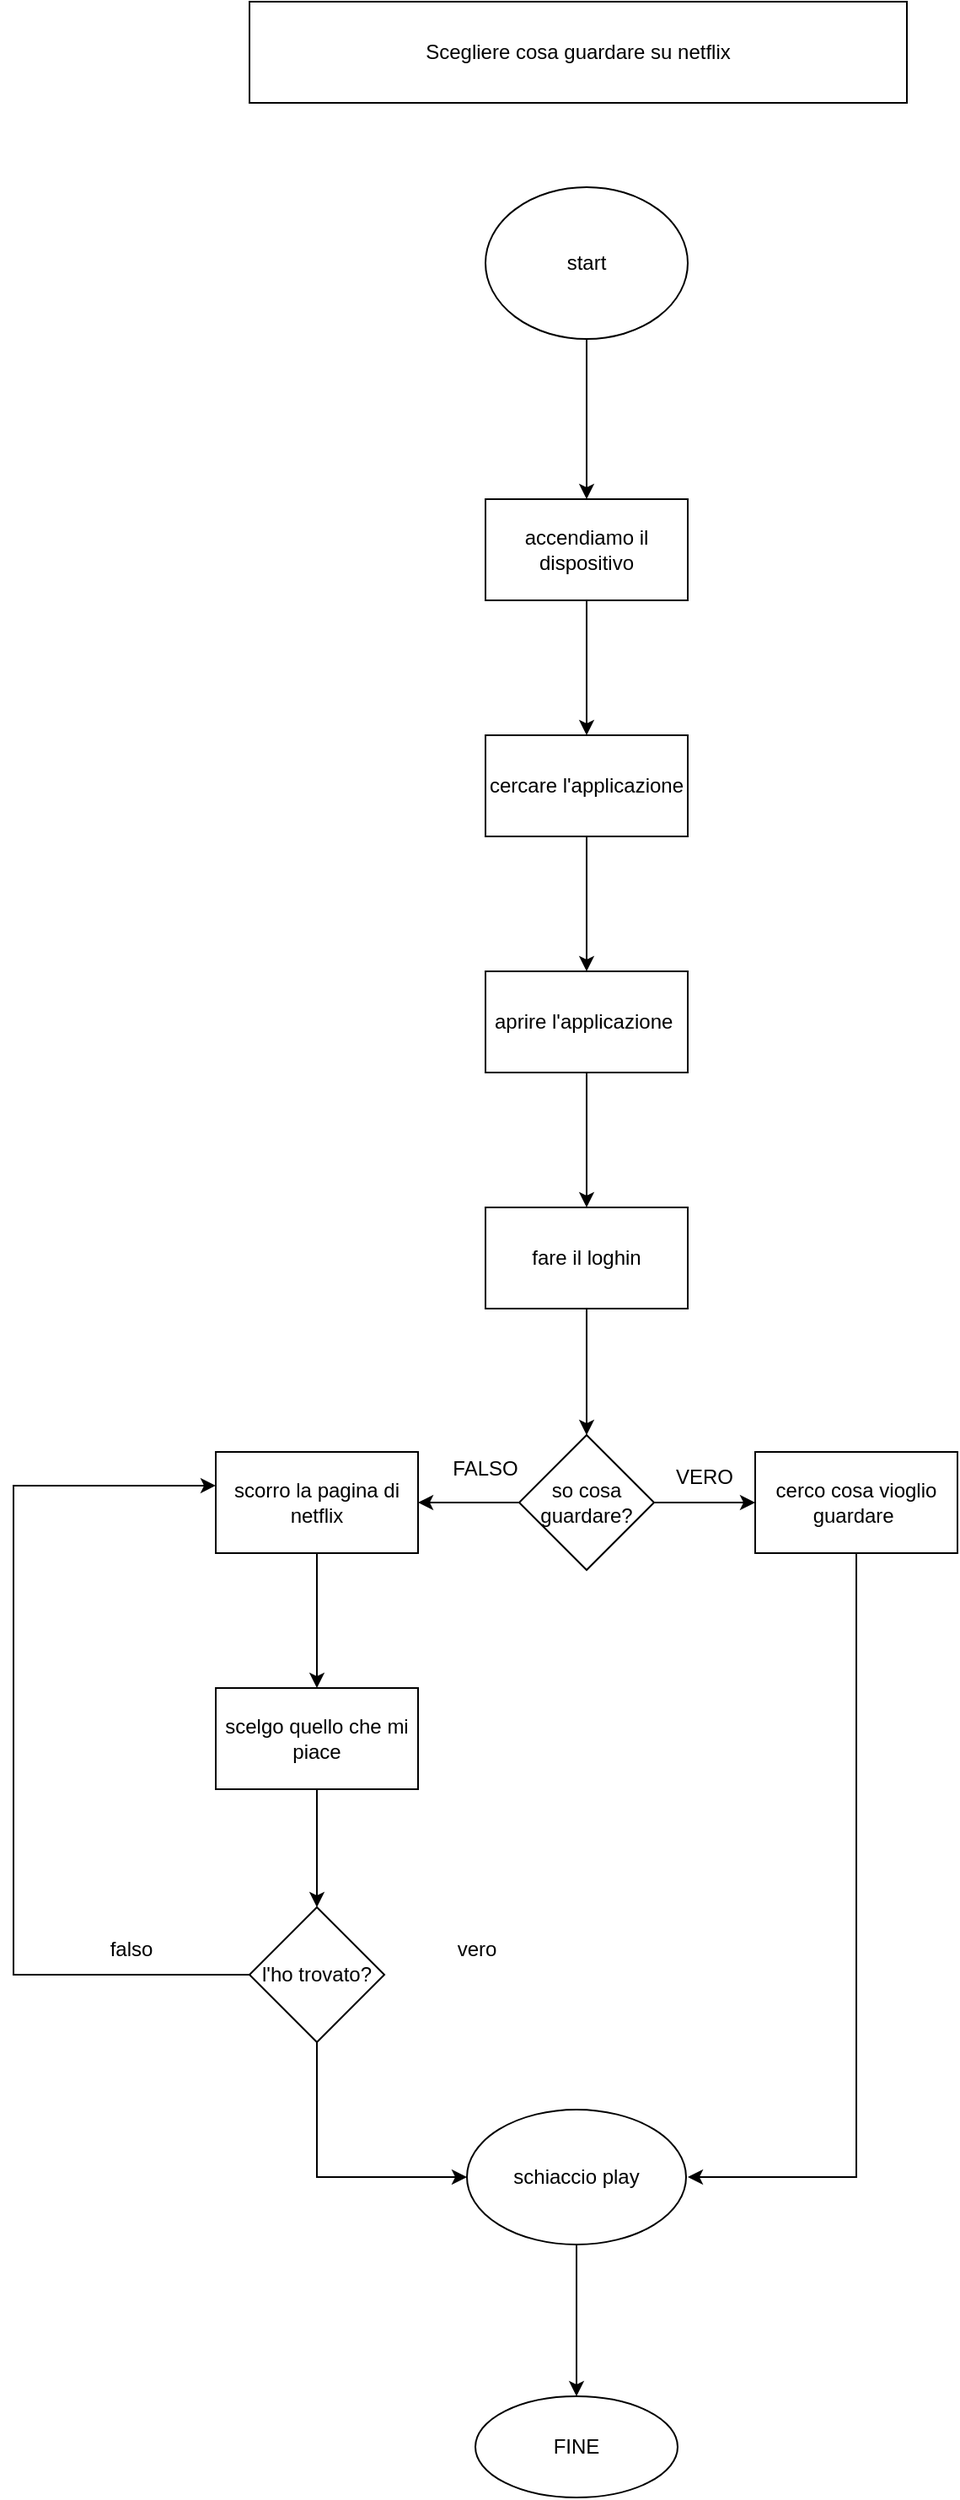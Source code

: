 <mxfile version="20.4.1" type="device"><diagram id="Y68xh023I1kgJvY1RtF0" name="Pagina-1"><mxGraphModel dx="813" dy="449" grid="1" gridSize="10" guides="1" tooltips="1" connect="1" arrows="1" fold="1" page="1" pageScale="1" pageWidth="827" pageHeight="1169" math="0" shadow="0"><root><mxCell id="0"/><mxCell id="1" parent="0"/><mxCell id="anCnbYGB9mVUctgRQ9X2-1" value="Scegliere cosa guardare su netflix" style="rounded=0;whiteSpace=wrap;html=1;" vertex="1" parent="1"><mxGeometry x="220" y="70" width="390" height="60" as="geometry"/></mxCell><mxCell id="anCnbYGB9mVUctgRQ9X2-11" value="" style="edgeStyle=orthogonalEdgeStyle;rounded=0;orthogonalLoop=1;jettySize=auto;html=1;" edge="1" parent="1" source="anCnbYGB9mVUctgRQ9X2-8" target="anCnbYGB9mVUctgRQ9X2-10"><mxGeometry relative="1" as="geometry"/></mxCell><mxCell id="anCnbYGB9mVUctgRQ9X2-20" value="" style="edgeStyle=orthogonalEdgeStyle;rounded=0;orthogonalLoop=1;jettySize=auto;html=1;" edge="1" parent="1" source="anCnbYGB9mVUctgRQ9X2-8" target="anCnbYGB9mVUctgRQ9X2-19"><mxGeometry relative="1" as="geometry"/></mxCell><mxCell id="anCnbYGB9mVUctgRQ9X2-8" value="so cosa guardare?" style="rhombus;whiteSpace=wrap;html=1;rounded=0;" vertex="1" parent="1"><mxGeometry x="380" y="920" width="80" height="80" as="geometry"/></mxCell><mxCell id="anCnbYGB9mVUctgRQ9X2-10" value="cerco cosa vioglio guardare&amp;nbsp;" style="whiteSpace=wrap;html=1;rounded=0;" vertex="1" parent="1"><mxGeometry x="520" y="930" width="120" height="60" as="geometry"/></mxCell><mxCell id="anCnbYGB9mVUctgRQ9X2-12" value="VERO" style="text;html=1;strokeColor=none;fillColor=none;align=center;verticalAlign=middle;whiteSpace=wrap;rounded=0;" vertex="1" parent="1"><mxGeometry x="460" y="930" width="60" height="30" as="geometry"/></mxCell><mxCell id="anCnbYGB9mVUctgRQ9X2-16" value="" style="edgeStyle=orthogonalEdgeStyle;rounded=0;orthogonalLoop=1;jettySize=auto;html=1;" edge="1" parent="1" source="anCnbYGB9mVUctgRQ9X2-13" target="anCnbYGB9mVUctgRQ9X2-15"><mxGeometry relative="1" as="geometry"/></mxCell><mxCell id="anCnbYGB9mVUctgRQ9X2-13" value="start" style="ellipse;whiteSpace=wrap;html=1;rounded=0;" vertex="1" parent="1"><mxGeometry x="360" y="180" width="120" height="90" as="geometry"/></mxCell><mxCell id="anCnbYGB9mVUctgRQ9X2-33" value="" style="edgeStyle=orthogonalEdgeStyle;rounded=0;orthogonalLoop=1;jettySize=auto;html=1;" edge="1" parent="1" source="anCnbYGB9mVUctgRQ9X2-15" target="anCnbYGB9mVUctgRQ9X2-32"><mxGeometry relative="1" as="geometry"/></mxCell><mxCell id="anCnbYGB9mVUctgRQ9X2-15" value="accendiamo il dispositivo" style="whiteSpace=wrap;html=1;rounded=0;" vertex="1" parent="1"><mxGeometry x="360" y="365" width="120" height="60" as="geometry"/></mxCell><mxCell id="anCnbYGB9mVUctgRQ9X2-27" value="" style="edgeStyle=orthogonalEdgeStyle;rounded=0;orthogonalLoop=1;jettySize=auto;html=1;" edge="1" parent="1" source="anCnbYGB9mVUctgRQ9X2-19" target="anCnbYGB9mVUctgRQ9X2-26"><mxGeometry relative="1" as="geometry"/></mxCell><mxCell id="anCnbYGB9mVUctgRQ9X2-19" value="scorro la pagina di netflix" style="whiteSpace=wrap;html=1;rounded=0;" vertex="1" parent="1"><mxGeometry x="200" y="930" width="120" height="60" as="geometry"/></mxCell><mxCell id="anCnbYGB9mVUctgRQ9X2-21" value="FALSO" style="text;html=1;strokeColor=none;fillColor=none;align=center;verticalAlign=middle;whiteSpace=wrap;rounded=0;" vertex="1" parent="1"><mxGeometry x="330" y="920" width="60" height="40" as="geometry"/></mxCell><mxCell id="anCnbYGB9mVUctgRQ9X2-40" value="" style="edgeStyle=orthogonalEdgeStyle;rounded=0;orthogonalLoop=1;jettySize=auto;html=1;" edge="1" parent="1" source="anCnbYGB9mVUctgRQ9X2-26" target="anCnbYGB9mVUctgRQ9X2-39"><mxGeometry relative="1" as="geometry"/></mxCell><mxCell id="anCnbYGB9mVUctgRQ9X2-26" value="scelgo quello che mi piace" style="whiteSpace=wrap;html=1;rounded=0;" vertex="1" parent="1"><mxGeometry x="200" y="1070" width="120" height="60" as="geometry"/></mxCell><mxCell id="anCnbYGB9mVUctgRQ9X2-55" value="" style="edgeStyle=orthogonalEdgeStyle;rounded=0;orthogonalLoop=1;jettySize=auto;html=1;" edge="1" parent="1" source="anCnbYGB9mVUctgRQ9X2-28" target="anCnbYGB9mVUctgRQ9X2-54"><mxGeometry relative="1" as="geometry"/></mxCell><mxCell id="anCnbYGB9mVUctgRQ9X2-28" value="schiaccio play" style="ellipse;whiteSpace=wrap;html=1;rounded=0;" vertex="1" parent="1"><mxGeometry x="349" y="1320" width="130" height="80" as="geometry"/></mxCell><mxCell id="anCnbYGB9mVUctgRQ9X2-35" value="" style="edgeStyle=orthogonalEdgeStyle;rounded=0;orthogonalLoop=1;jettySize=auto;html=1;" edge="1" parent="1" source="anCnbYGB9mVUctgRQ9X2-32" target="anCnbYGB9mVUctgRQ9X2-34"><mxGeometry relative="1" as="geometry"/></mxCell><mxCell id="anCnbYGB9mVUctgRQ9X2-32" value="cercare l'applicazione" style="whiteSpace=wrap;html=1;rounded=0;" vertex="1" parent="1"><mxGeometry x="360" y="505" width="120" height="60" as="geometry"/></mxCell><mxCell id="anCnbYGB9mVUctgRQ9X2-37" value="" style="edgeStyle=orthogonalEdgeStyle;rounded=0;orthogonalLoop=1;jettySize=auto;html=1;" edge="1" parent="1" source="anCnbYGB9mVUctgRQ9X2-34" target="anCnbYGB9mVUctgRQ9X2-36"><mxGeometry relative="1" as="geometry"/></mxCell><mxCell id="anCnbYGB9mVUctgRQ9X2-34" value="aprire l'applicazione&amp;nbsp;" style="whiteSpace=wrap;html=1;rounded=0;" vertex="1" parent="1"><mxGeometry x="360" y="645" width="120" height="60" as="geometry"/></mxCell><mxCell id="anCnbYGB9mVUctgRQ9X2-38" value="" style="edgeStyle=orthogonalEdgeStyle;rounded=0;orthogonalLoop=1;jettySize=auto;html=1;entryX=0.5;entryY=0;entryDx=0;entryDy=0;" edge="1" parent="1" source="anCnbYGB9mVUctgRQ9X2-36" target="anCnbYGB9mVUctgRQ9X2-8"><mxGeometry relative="1" as="geometry"/></mxCell><mxCell id="anCnbYGB9mVUctgRQ9X2-36" value="fare il loghin" style="whiteSpace=wrap;html=1;rounded=0;" vertex="1" parent="1"><mxGeometry x="360" y="785" width="120" height="60" as="geometry"/></mxCell><mxCell id="anCnbYGB9mVUctgRQ9X2-47" value="" style="edgeStyle=orthogonalEdgeStyle;rounded=0;orthogonalLoop=1;jettySize=auto;html=1;entryX=0;entryY=0.333;entryDx=0;entryDy=0;entryPerimeter=0;" edge="1" parent="1" source="anCnbYGB9mVUctgRQ9X2-39" target="anCnbYGB9mVUctgRQ9X2-19"><mxGeometry relative="1" as="geometry"><mxPoint x="190" y="950" as="targetPoint"/><Array as="points"><mxPoint x="80" y="1240"/><mxPoint x="80" y="950"/></Array></mxGeometry></mxCell><mxCell id="anCnbYGB9mVUctgRQ9X2-39" value="l'ho trovato?" style="rhombus;whiteSpace=wrap;html=1;rounded=0;" vertex="1" parent="1"><mxGeometry x="220" y="1200" width="80" height="80" as="geometry"/></mxCell><mxCell id="anCnbYGB9mVUctgRQ9X2-43" value="vero" style="text;html=1;strokeColor=none;fillColor=none;align=center;verticalAlign=middle;whiteSpace=wrap;rounded=0;" vertex="1" parent="1"><mxGeometry x="320" y="1210" width="70" height="30" as="geometry"/></mxCell><mxCell id="anCnbYGB9mVUctgRQ9X2-48" value="falso" style="text;html=1;strokeColor=none;fillColor=none;align=center;verticalAlign=middle;whiteSpace=wrap;rounded=0;" vertex="1" parent="1"><mxGeometry x="120" y="1210" width="60" height="30" as="geometry"/></mxCell><mxCell id="anCnbYGB9mVUctgRQ9X2-52" value="" style="endArrow=classic;html=1;rounded=0;exitX=0.5;exitY=1;exitDx=0;exitDy=0;entryX=0;entryY=0.5;entryDx=0;entryDy=0;" edge="1" parent="1" source="anCnbYGB9mVUctgRQ9X2-39" target="anCnbYGB9mVUctgRQ9X2-28"><mxGeometry width="50" height="50" relative="1" as="geometry"><mxPoint x="280" y="1400" as="sourcePoint"/><mxPoint x="340" y="1360" as="targetPoint"/><Array as="points"><mxPoint x="260" y="1360"/></Array></mxGeometry></mxCell><mxCell id="anCnbYGB9mVUctgRQ9X2-53" value="" style="endArrow=classic;html=1;rounded=0;exitX=0.5;exitY=1;exitDx=0;exitDy=0;" edge="1" parent="1" source="anCnbYGB9mVUctgRQ9X2-10"><mxGeometry width="50" height="50" relative="1" as="geometry"><mxPoint x="380" y="1280" as="sourcePoint"/><mxPoint x="480" y="1360" as="targetPoint"/><Array as="points"><mxPoint x="580" y="1360"/></Array></mxGeometry></mxCell><mxCell id="anCnbYGB9mVUctgRQ9X2-54" value="FINE" style="ellipse;whiteSpace=wrap;html=1;rounded=0;" vertex="1" parent="1"><mxGeometry x="354" y="1490" width="120" height="60" as="geometry"/></mxCell></root></mxGraphModel></diagram></mxfile>